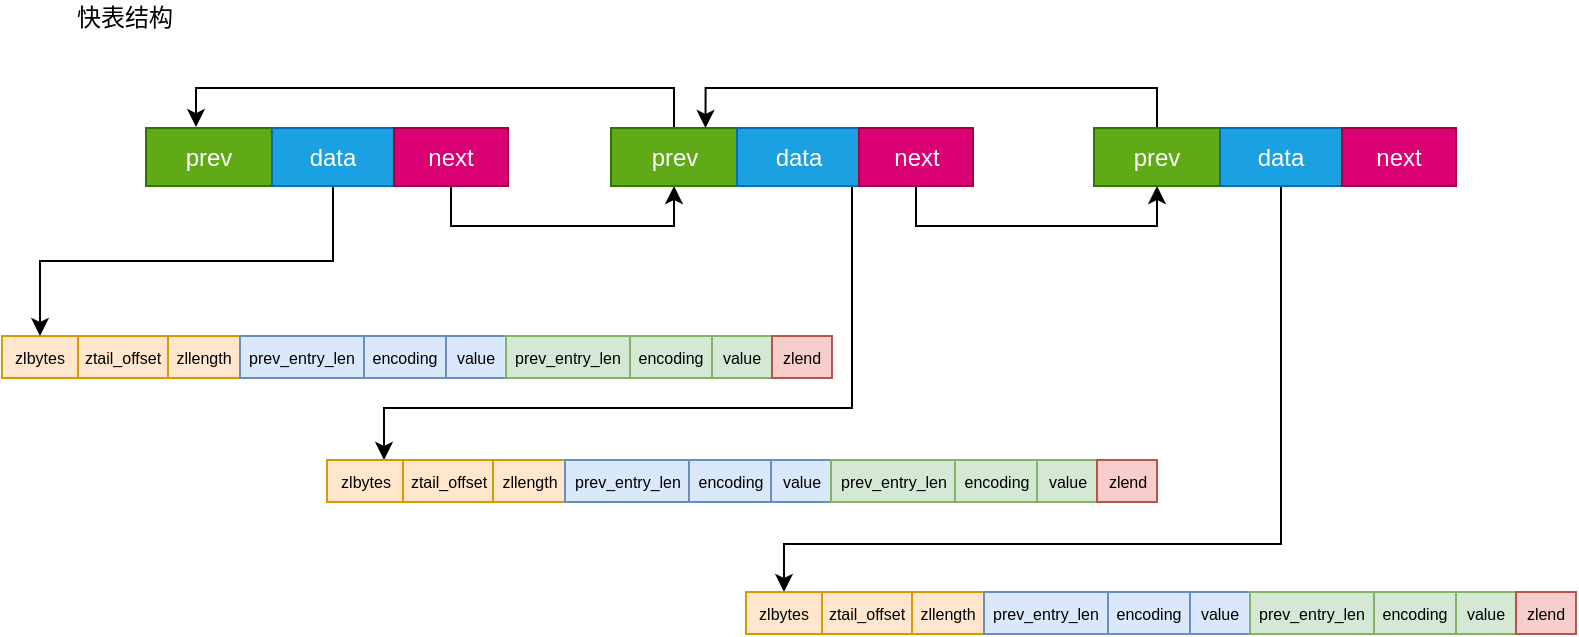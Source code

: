 <mxfile version="19.0.2" type="device"><diagram id="D59BFWTwUiqtBD8KOK98" name="第 1 页"><mxGraphModel dx="946" dy="725" grid="0" gridSize="10" guides="1" tooltips="1" connect="1" arrows="1" fold="1" page="1" pageScale="1" pageWidth="827" pageHeight="1169" math="0" shadow="0"><root><mxCell id="0"/><mxCell id="1" parent="0"/><mxCell id="mA0hLsfOtW_k1_-iP4SZ-1" value="zlbytes" style="rounded=0;whiteSpace=wrap;html=1;fontSize=8;fillColor=#ffe6cc;strokeColor=#d79b00;" parent="1" vertex="1"><mxGeometry x="10" y="314" width="38" height="21" as="geometry"/></mxCell><mxCell id="mA0hLsfOtW_k1_-iP4SZ-2" value="ztail_offset" style="rounded=0;whiteSpace=wrap;html=1;fontSize=8;fillColor=#ffe6cc;strokeColor=#d79b00;" parent="1" vertex="1"><mxGeometry x="48" y="314" width="45" height="21" as="geometry"/></mxCell><mxCell id="mA0hLsfOtW_k1_-iP4SZ-3" value="zllength" style="rounded=0;whiteSpace=wrap;html=1;fontSize=8;fillColor=#ffe6cc;strokeColor=#d79b00;" parent="1" vertex="1"><mxGeometry x="93" y="314" width="36" height="21" as="geometry"/></mxCell><mxCell id="mA0hLsfOtW_k1_-iP4SZ-4" value="prev_entry_len" style="rounded=0;whiteSpace=wrap;html=1;fontSize=8;fillColor=#dae8fc;strokeColor=#6c8ebf;" parent="1" vertex="1"><mxGeometry x="129" y="314" width="62" height="21" as="geometry"/></mxCell><mxCell id="mA0hLsfOtW_k1_-iP4SZ-5" value="encoding" style="rounded=0;whiteSpace=wrap;html=1;fontSize=8;fillColor=#dae8fc;strokeColor=#6c8ebf;" parent="1" vertex="1"><mxGeometry x="191" y="314" width="41" height="21" as="geometry"/></mxCell><mxCell id="mA0hLsfOtW_k1_-iP4SZ-6" value="value" style="rounded=0;whiteSpace=wrap;html=1;fontSize=8;fillColor=#dae8fc;strokeColor=#6c8ebf;" parent="1" vertex="1"><mxGeometry x="232" y="314" width="30" height="21" as="geometry"/></mxCell><mxCell id="mA0hLsfOtW_k1_-iP4SZ-7" value="prev_entry_len" style="rounded=0;whiteSpace=wrap;html=1;fontSize=8;fillColor=#d5e8d4;strokeColor=#82b366;" parent="1" vertex="1"><mxGeometry x="262" y="314" width="62" height="21" as="geometry"/></mxCell><mxCell id="mA0hLsfOtW_k1_-iP4SZ-8" value="encoding" style="rounded=0;whiteSpace=wrap;html=1;fontSize=8;fillColor=#d5e8d4;strokeColor=#82b366;" parent="1" vertex="1"><mxGeometry x="324" y="314" width="41" height="21" as="geometry"/></mxCell><mxCell id="mA0hLsfOtW_k1_-iP4SZ-9" value="value" style="rounded=0;whiteSpace=wrap;html=1;fontSize=8;fillColor=#d5e8d4;strokeColor=#82b366;" parent="1" vertex="1"><mxGeometry x="365" y="314" width="30" height="21" as="geometry"/></mxCell><mxCell id="mA0hLsfOtW_k1_-iP4SZ-10" value="zlend" style="rounded=0;whiteSpace=wrap;html=1;fontSize=8;fillColor=#f8cecc;strokeColor=#b85450;" parent="1" vertex="1"><mxGeometry x="395" y="314" width="30" height="21" as="geometry"/></mxCell><mxCell id="n5RByTYhCEzT8bZJBaMv-40" value="prev" style="rounded=0;whiteSpace=wrap;html=1;fillColor=#60a917;fontColor=#ffffff;strokeColor=#2D7600;" vertex="1" parent="1"><mxGeometry x="82" y="210" width="63" height="29" as="geometry"/></mxCell><mxCell id="n5RByTYhCEzT8bZJBaMv-114" style="edgeStyle=orthogonalEdgeStyle;rounded=0;orthogonalLoop=1;jettySize=auto;html=1;exitX=0.5;exitY=1;exitDx=0;exitDy=0;entryX=0.5;entryY=0;entryDx=0;entryDy=0;" edge="1" parent="1" source="n5RByTYhCEzT8bZJBaMv-82" target="mA0hLsfOtW_k1_-iP4SZ-1"><mxGeometry relative="1" as="geometry"/></mxCell><mxCell id="n5RByTYhCEzT8bZJBaMv-82" value="data" style="rounded=0;whiteSpace=wrap;html=1;fillColor=#1ba1e2;fontColor=#ffffff;strokeColor=#006EAF;" vertex="1" parent="1"><mxGeometry x="145" y="210" width="61" height="29" as="geometry"/></mxCell><mxCell id="n5RByTYhCEzT8bZJBaMv-90" style="edgeStyle=orthogonalEdgeStyle;rounded=0;orthogonalLoop=1;jettySize=auto;html=1;exitX=0.5;exitY=1;exitDx=0;exitDy=0;entryX=0.5;entryY=1;entryDx=0;entryDy=0;" edge="1" parent="1" source="n5RByTYhCEzT8bZJBaMv-83" target="n5RByTYhCEzT8bZJBaMv-84"><mxGeometry relative="1" as="geometry"/></mxCell><mxCell id="n5RByTYhCEzT8bZJBaMv-83" value="next" style="rounded=0;whiteSpace=wrap;html=1;fillColor=#d80073;fontColor=#ffffff;strokeColor=#A50040;" vertex="1" parent="1"><mxGeometry x="206" y="210" width="57" height="29" as="geometry"/></mxCell><mxCell id="n5RByTYhCEzT8bZJBaMv-92" style="edgeStyle=orthogonalEdgeStyle;rounded=0;orthogonalLoop=1;jettySize=auto;html=1;exitX=0.5;exitY=0;exitDx=0;exitDy=0;entryX=0.397;entryY=-0.017;entryDx=0;entryDy=0;entryPerimeter=0;" edge="1" parent="1" source="n5RByTYhCEzT8bZJBaMv-84" target="n5RByTYhCEzT8bZJBaMv-40"><mxGeometry relative="1" as="geometry"/></mxCell><mxCell id="n5RByTYhCEzT8bZJBaMv-84" value="prev" style="rounded=0;whiteSpace=wrap;html=1;fillColor=#60a917;fontColor=#ffffff;strokeColor=#2D7600;" vertex="1" parent="1"><mxGeometry x="314.5" y="210" width="63" height="29" as="geometry"/></mxCell><mxCell id="n5RByTYhCEzT8bZJBaMv-115" style="edgeStyle=orthogonalEdgeStyle;rounded=0;orthogonalLoop=1;jettySize=auto;html=1;exitX=0.5;exitY=1;exitDx=0;exitDy=0;entryX=0.75;entryY=0;entryDx=0;entryDy=0;" edge="1" parent="1" source="n5RByTYhCEzT8bZJBaMv-85" target="n5RByTYhCEzT8bZJBaMv-94"><mxGeometry relative="1" as="geometry"><Array as="points"><mxPoint x="435" y="239"/><mxPoint x="435" y="350"/><mxPoint x="201" y="350"/></Array></mxGeometry></mxCell><mxCell id="n5RByTYhCEzT8bZJBaMv-85" value="data" style="rounded=0;whiteSpace=wrap;html=1;fillColor=#1ba1e2;fontColor=#ffffff;strokeColor=#006EAF;" vertex="1" parent="1"><mxGeometry x="377.5" y="210" width="61" height="29" as="geometry"/></mxCell><mxCell id="n5RByTYhCEzT8bZJBaMv-91" style="edgeStyle=orthogonalEdgeStyle;rounded=0;orthogonalLoop=1;jettySize=auto;html=1;exitX=0.5;exitY=1;exitDx=0;exitDy=0;entryX=0.5;entryY=1;entryDx=0;entryDy=0;" edge="1" parent="1" source="n5RByTYhCEzT8bZJBaMv-86" target="n5RByTYhCEzT8bZJBaMv-87"><mxGeometry relative="1" as="geometry"/></mxCell><mxCell id="n5RByTYhCEzT8bZJBaMv-86" value="next" style="rounded=0;whiteSpace=wrap;html=1;fillColor=#d80073;fontColor=#ffffff;strokeColor=#A50040;" vertex="1" parent="1"><mxGeometry x="438.5" y="210" width="57" height="29" as="geometry"/></mxCell><mxCell id="n5RByTYhCEzT8bZJBaMv-93" style="edgeStyle=orthogonalEdgeStyle;rounded=0;orthogonalLoop=1;jettySize=auto;html=1;exitX=0.5;exitY=0;exitDx=0;exitDy=0;entryX=0.75;entryY=0;entryDx=0;entryDy=0;" edge="1" parent="1" source="n5RByTYhCEzT8bZJBaMv-87" target="n5RByTYhCEzT8bZJBaMv-84"><mxGeometry relative="1" as="geometry"/></mxCell><mxCell id="n5RByTYhCEzT8bZJBaMv-87" value="prev" style="rounded=0;whiteSpace=wrap;html=1;fillColor=#60a917;fontColor=#ffffff;strokeColor=#2D7600;" vertex="1" parent="1"><mxGeometry x="556" y="210" width="63" height="29" as="geometry"/></mxCell><mxCell id="n5RByTYhCEzT8bZJBaMv-116" style="edgeStyle=orthogonalEdgeStyle;rounded=0;orthogonalLoop=1;jettySize=auto;html=1;exitX=0.5;exitY=1;exitDx=0;exitDy=0;entryX=0.5;entryY=0;entryDx=0;entryDy=0;" edge="1" parent="1" source="n5RByTYhCEzT8bZJBaMv-88" target="n5RByTYhCEzT8bZJBaMv-104"><mxGeometry relative="1" as="geometry"><Array as="points"><mxPoint x="650" y="418"/><mxPoint x="401" y="418"/></Array></mxGeometry></mxCell><mxCell id="n5RByTYhCEzT8bZJBaMv-88" value="data" style="rounded=0;whiteSpace=wrap;html=1;fillColor=#1ba1e2;fontColor=#ffffff;strokeColor=#006EAF;" vertex="1" parent="1"><mxGeometry x="619" y="210" width="61" height="29" as="geometry"/></mxCell><mxCell id="n5RByTYhCEzT8bZJBaMv-89" value="next" style="rounded=0;whiteSpace=wrap;html=1;fillColor=#d80073;fontColor=#ffffff;strokeColor=#A50040;" vertex="1" parent="1"><mxGeometry x="680" y="210" width="57" height="29" as="geometry"/></mxCell><mxCell id="n5RByTYhCEzT8bZJBaMv-94" value="zlbytes" style="rounded=0;whiteSpace=wrap;html=1;fontSize=8;fillColor=#ffe6cc;strokeColor=#d79b00;" vertex="1" parent="1"><mxGeometry x="172.5" y="376" width="38" height="21" as="geometry"/></mxCell><mxCell id="n5RByTYhCEzT8bZJBaMv-95" value="ztail_offset" style="rounded=0;whiteSpace=wrap;html=1;fontSize=8;fillColor=#ffe6cc;strokeColor=#d79b00;" vertex="1" parent="1"><mxGeometry x="210.5" y="376" width="45" height="21" as="geometry"/></mxCell><mxCell id="n5RByTYhCEzT8bZJBaMv-96" value="zllength" style="rounded=0;whiteSpace=wrap;html=1;fontSize=8;fillColor=#ffe6cc;strokeColor=#d79b00;" vertex="1" parent="1"><mxGeometry x="255.5" y="376" width="36" height="21" as="geometry"/></mxCell><mxCell id="n5RByTYhCEzT8bZJBaMv-97" value="prev_entry_len" style="rounded=0;whiteSpace=wrap;html=1;fontSize=8;fillColor=#dae8fc;strokeColor=#6c8ebf;" vertex="1" parent="1"><mxGeometry x="291.5" y="376" width="62" height="21" as="geometry"/></mxCell><mxCell id="n5RByTYhCEzT8bZJBaMv-98" value="encoding" style="rounded=0;whiteSpace=wrap;html=1;fontSize=8;fillColor=#dae8fc;strokeColor=#6c8ebf;" vertex="1" parent="1"><mxGeometry x="353.5" y="376" width="41" height="21" as="geometry"/></mxCell><mxCell id="n5RByTYhCEzT8bZJBaMv-99" value="value" style="rounded=0;whiteSpace=wrap;html=1;fontSize=8;fillColor=#dae8fc;strokeColor=#6c8ebf;" vertex="1" parent="1"><mxGeometry x="394.5" y="376" width="30" height="21" as="geometry"/></mxCell><mxCell id="n5RByTYhCEzT8bZJBaMv-100" value="prev_entry_len" style="rounded=0;whiteSpace=wrap;html=1;fontSize=8;fillColor=#d5e8d4;strokeColor=#82b366;" vertex="1" parent="1"><mxGeometry x="424.5" y="376" width="62" height="21" as="geometry"/></mxCell><mxCell id="n5RByTYhCEzT8bZJBaMv-101" value="encoding" style="rounded=0;whiteSpace=wrap;html=1;fontSize=8;fillColor=#d5e8d4;strokeColor=#82b366;" vertex="1" parent="1"><mxGeometry x="486.5" y="376" width="41" height="21" as="geometry"/></mxCell><mxCell id="n5RByTYhCEzT8bZJBaMv-102" value="value" style="rounded=0;whiteSpace=wrap;html=1;fontSize=8;fillColor=#d5e8d4;strokeColor=#82b366;" vertex="1" parent="1"><mxGeometry x="527.5" y="376" width="30" height="21" as="geometry"/></mxCell><mxCell id="n5RByTYhCEzT8bZJBaMv-103" value="zlend" style="rounded=0;whiteSpace=wrap;html=1;fontSize=8;fillColor=#f8cecc;strokeColor=#b85450;" vertex="1" parent="1"><mxGeometry x="557.5" y="376" width="30" height="21" as="geometry"/></mxCell><mxCell id="n5RByTYhCEzT8bZJBaMv-104" value="zlbytes" style="rounded=0;whiteSpace=wrap;html=1;fontSize=8;fillColor=#ffe6cc;strokeColor=#d79b00;" vertex="1" parent="1"><mxGeometry x="382" y="442" width="38" height="21" as="geometry"/></mxCell><mxCell id="n5RByTYhCEzT8bZJBaMv-105" value="ztail_offset" style="rounded=0;whiteSpace=wrap;html=1;fontSize=8;fillColor=#ffe6cc;strokeColor=#d79b00;" vertex="1" parent="1"><mxGeometry x="420" y="442" width="45" height="21" as="geometry"/></mxCell><mxCell id="n5RByTYhCEzT8bZJBaMv-106" value="zllength" style="rounded=0;whiteSpace=wrap;html=1;fontSize=8;fillColor=#ffe6cc;strokeColor=#d79b00;" vertex="1" parent="1"><mxGeometry x="465" y="442" width="36" height="21" as="geometry"/></mxCell><mxCell id="n5RByTYhCEzT8bZJBaMv-107" value="prev_entry_len" style="rounded=0;whiteSpace=wrap;html=1;fontSize=8;fillColor=#dae8fc;strokeColor=#6c8ebf;" vertex="1" parent="1"><mxGeometry x="501" y="442" width="62" height="21" as="geometry"/></mxCell><mxCell id="n5RByTYhCEzT8bZJBaMv-108" value="encoding" style="rounded=0;whiteSpace=wrap;html=1;fontSize=8;fillColor=#dae8fc;strokeColor=#6c8ebf;" vertex="1" parent="1"><mxGeometry x="563" y="442" width="41" height="21" as="geometry"/></mxCell><mxCell id="n5RByTYhCEzT8bZJBaMv-109" value="value" style="rounded=0;whiteSpace=wrap;html=1;fontSize=8;fillColor=#dae8fc;strokeColor=#6c8ebf;" vertex="1" parent="1"><mxGeometry x="604" y="442" width="30" height="21" as="geometry"/></mxCell><mxCell id="n5RByTYhCEzT8bZJBaMv-110" value="prev_entry_len" style="rounded=0;whiteSpace=wrap;html=1;fontSize=8;fillColor=#d5e8d4;strokeColor=#82b366;" vertex="1" parent="1"><mxGeometry x="634" y="442" width="62" height="21" as="geometry"/></mxCell><mxCell id="n5RByTYhCEzT8bZJBaMv-111" value="encoding" style="rounded=0;whiteSpace=wrap;html=1;fontSize=8;fillColor=#d5e8d4;strokeColor=#82b366;" vertex="1" parent="1"><mxGeometry x="696" y="442" width="41" height="21" as="geometry"/></mxCell><mxCell id="n5RByTYhCEzT8bZJBaMv-112" value="value" style="rounded=0;whiteSpace=wrap;html=1;fontSize=8;fillColor=#d5e8d4;strokeColor=#82b366;" vertex="1" parent="1"><mxGeometry x="737" y="442" width="30" height="21" as="geometry"/></mxCell><mxCell id="n5RByTYhCEzT8bZJBaMv-113" value="zlend" style="rounded=0;whiteSpace=wrap;html=1;fontSize=8;fillColor=#f8cecc;strokeColor=#b85450;" vertex="1" parent="1"><mxGeometry x="767" y="442" width="30" height="21" as="geometry"/></mxCell><mxCell id="n5RByTYhCEzT8bZJBaMv-117" value="快表结构" style="text;html=1;align=center;verticalAlign=middle;resizable=0;points=[];autosize=1;strokeColor=none;fillColor=none;" vertex="1" parent="1"><mxGeometry x="42" y="146" width="58" height="18" as="geometry"/></mxCell></root></mxGraphModel></diagram></mxfile>